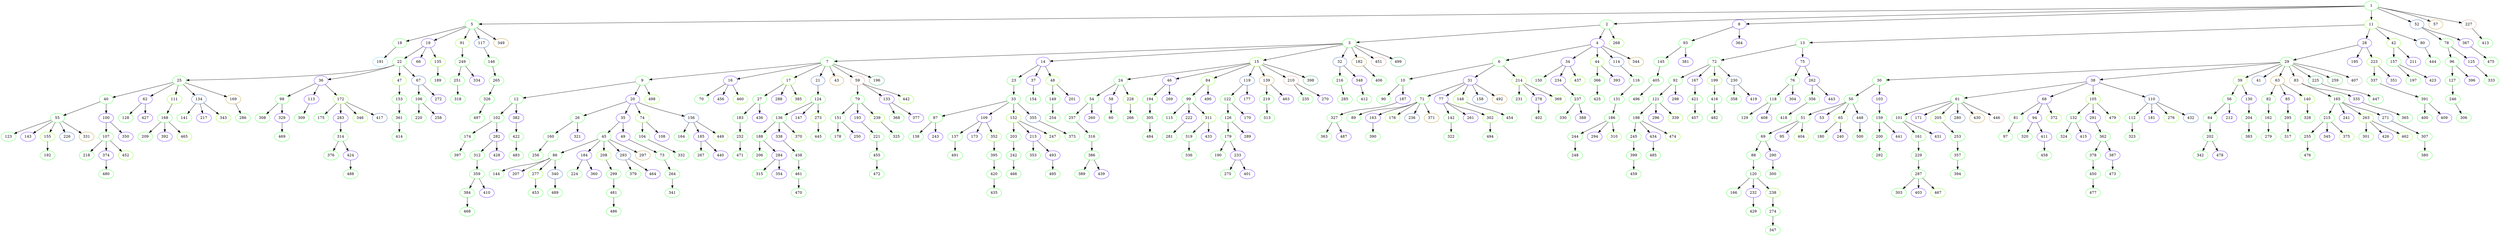 digraph sample {
191 [color="#5ccffd"];
18 [color="#2efd2e"];
5 [color="#2efd2e"];
1 [color="#2efd2e"];
2 [color="#2efd2e"];
3 [color="#2efd2e"];
7 [color="#2efd2e"];
9 [color="#2efd2e"];
12 [color="#2efd2e"];
102 [color="#2efd2e"];
174 [color="#2efd2e"];
397 [color="#2efd2e"];
312 [color="#2efd2e"];
359 [color="#2efd2e"];
384 [color="#2efd2e"];
468 [color="#2efd2e"];
422 [color="#2efd2e"];
483 [color="#2efd2e"];
26 [color="#2efd2e"];
160 [color="#2efd2e"];
256 [color="#2efd2e"];
45 [color="#2efd2e"];
86 [color="#2efd2e"];
144 [color="#2efd2e"];
453 [color="#2efd2e"];
489 [color="#2efd2e"];
224 [color="#2efd2e"];
299 [color="#2efd2e"];
481 [color="#2efd2e"];
486 [color="#2efd2e"];
379 [color="#2efd2e"];
73 [color="#2efd2e"];
264 [color="#2efd2e"];
341 [color="#2efd2e"];
104 [color="#2efd2e"];
332 [color="#2efd2e"];
164 [color="#2efd2e"];
267 [color="#2efd2e"];
70 [color="#2efd2e"];
27 [color="#2efd2e"];
183 [color="#2efd2e"];
252 [color="#2efd2e"];
471 [color="#2efd2e"];
124 [color="#2efd2e"];
136 [color="#2efd2e"];
188 [color="#2efd2e"];
206 [color="#2efd2e"];
315 [color="#2efd2e"];
438 [color="#2efd2e"];
461 [color="#2efd2e"];
470 [color="#2efd2e"];
445 [color="#2efd2e"];
79 [color="#2efd2e"];
151 [color="#2efd2e"];
178 [color="#2efd2e"];
221 [color="#2efd2e"];
455 [color="#2efd2e"];
472 [color="#2efd2e"];
325 [color="#2efd2e"];
368 [color="#2efd2e"];
23 [color="#2efd2e"];
33 [color="#2efd2e"];
87 [color="#2efd2e"];
138 [color="#2efd2e"];
137 [color="#2efd2e"];
491 [color="#2efd2e"];
395 [color="#2efd2e"];
420 [color="#2efd2e"];
435 [color="#2efd2e"];
203 [color="#2efd2e"];
242 [color="#2efd2e"];
466 [color="#2efd2e"];
353 [color="#2efd2e"];
495 [color="#2efd2e"];
373 [color="#2efd2e"];
154 [color="#2efd2e"];
149 [color="#2efd2e"];
254 [color="#2efd2e"];
24 [color="#2efd2e"];
54 [color="#2efd2e"];
257 [color="#2efd2e"];
316 [color="#2efd2e"];
386 [color="#2efd2e"];
389 [color="#2efd2e"];
60 [color="#2efd2e"];
266 [color="#2efd2e"];
194 [color="#2efd2e"];
305 [color="#2efd2e"];
484 [color="#2efd2e"];
99 [color="#2efd2e"];
115 [color="#2efd2e"];
281 [color="#2efd2e"];
319 [color="#2efd2e"];
336 [color="#2efd2e"];
122 [color="#2efd2e"];
126 [color="#2efd2e"];
179 [color="#2efd2e"];
190 [color="#2efd2e"];
275 [color="#2efd2e"];
219 [color="#2efd2e"];
313 [color="#2efd2e"];
235 [color="#2efd2e"];
216 [color="#2efd2e"];
285 [color="#2efd2e"];
412 [color="#2efd2e"];
406 [color="#2efd2e"];
6 [color="#2efd2e"];
10 [color="#2efd2e"];
90 [color="#2efd2e"];
327 [color="#2efd2e"];
363 [color="#2efd2e"];
71 [color="#2efd2e"];
89 [color="#2efd2e"];
390 [color="#2efd2e"];
142 [color="#2efd2e"];
322 [color="#2efd2e"];
494 [color="#2efd2e"];
454 [color="#2efd2e"];
231 [color="#2efd2e"];
402 [color="#2efd2e"];
150 [color="#2efd2e"];
237 [color="#2efd2e"];
330 [color="#2efd2e"];
366 [color="#2efd2e"];
425 [color="#2efd2e"];
116 [color="#2efd2e"];
131 [color="#2efd2e"];
186 [color="#2efd2e"];
244 [color="#2efd2e"];
248 [color="#2efd2e"];
93 [color="#2efd2e"];
145 [color="#2efd2e"];
405 [color="#2efd2e"];
496 [color="#2efd2e"];
13 [color="#2efd2e"];
72 [color="#2efd2e"];
92 [color="#2efd2e"];
121 [color="#2efd2e"];
198 [color="#2efd2e"];
245 [color="#2efd2e"];
399 [color="#2efd2e"];
459 [color="#2efd2e"];
485 [color="#2efd2e"];
421 [color="#2efd2e"];
457 [color="#2efd2e"];
416 [color="#2efd2e"];
482 [color="#2efd2e"];
358 [color="#2efd2e"];
76 [color="#2efd2e"];
118 [color="#2efd2e"];
129 [color="#2efd2e"];
356 [color="#2efd2e"];
418 [color="#2efd2e"];
29 [color="#2efd2e"];
30 [color="#2efd2e"];
50 [color="#2efd2e"];
51 [color="#2efd2e"];
69 [color="#2efd2e"];
88 [color="#2efd2e"];
120 [color="#2efd2e"];
166 [color="#2efd2e"];
429 [color="#2efd2e"];
274 [color="#2efd2e"];
347 [color="#2efd2e"];
300 [color="#2efd2e"];
180 [color="#2efd2e"];
500 [color="#2efd2e"];
159 [color="#2efd2e"];
200 [color="#2efd2e"];
292 [color="#2efd2e"];
61 [color="#2efd2e"];
101 [color="#2efd2e"];
161 [color="#2efd2e"];
229 [color="#2efd2e"];
287 [color="#2efd2e"];
303 [color="#2efd2e"];
253 [color="#2efd2e"];
357 [color="#2efd2e"];
394 [color="#2efd2e"];
81 [color="#2efd2e"];
97 [color="#2efd2e"];
320 [color="#2efd2e"];
458 [color="#2efd2e"];
132 [color="#2efd2e"];
324 [color="#2efd2e"];
362 [color="#2efd2e"];
378 [color="#2efd2e"];
450 [color="#2efd2e"];
477 [color="#2efd2e"];
473 [color="#2efd2e"];
112 [color="#2efd2e"];
323 [color="#2efd2e"];
56 [color="#2efd2e"];
64 [color="#2efd2e"];
202 [color="#2efd2e"];
342 [color="#2efd2e"];
204 [color="#2efd2e"];
383 [color="#2efd2e"];
82 [color="#2efd2e"];
162 [color="#2efd2e"];
279 [color="#2efd2e"];
295 [color="#2efd2e"];
317 [color="#2efd2e"];
328 [color="#2efd2e"];
165 [color="#2efd2e"];
215 [color="#2efd2e"];
255 [color="#2efd2e"];
476 [color="#2efd2e"];
301 [color="#2efd2e"];
307 [color="#2efd2e"];
380 [color="#2efd2e"];
365 [color="#2efd2e"];
447 [color="#2efd2e"];
337 [color="#2efd2e"];
391 [color="#2efd2e"];
400 [color="#2efd2e"];
157 [color="#2efd2e"];
197 [color="#2efd2e"];
444 [color="#2efd2e"];
78 [color="#2efd2e"];
96 [color="#2efd2e"];
127 [color="#2efd2e"];
246 [color="#2efd2e"];
306 [color="#2efd2e"];
333 [color="#2efd2e"];
475 [color="#2efd2e"];
413 [color="#2efd2e"];
22 [color="#2efd2e"];
25 [color="#2efd2e"];
40 [color="#2efd2e"];
55 [color="#2efd2e"];
123 [color="#2efd2e"];
192 [color="#2efd2e"];
107 [color="#2efd2e"];
218 [color="#2efd2e"];
480 [color="#2efd2e"];
128 [color="#2efd2e"];
168 [color="#2efd2e"];
209 [color="#2efd2e"];
141 [color="#2efd2e"];
286 [color="#2efd2e"];
98 [color="#2efd2e"];
308 [color="#2efd2e"];
469 [color="#2efd2e"];
309 [color="#2efd2e"];
175 [color="#2efd2e"];
314 [color="#2efd2e"];
376 [color="#2efd2e"];
488 [color="#2efd2e"];
153 [color="#2efd2e"];
361 [color="#2efd2e"];
414 [color="#2efd2e"];
106 [color="#2efd2e"];
220 [color="#2efd2e"];
189 [color="#2efd2e"];
249 [color="#2efd2e"];
251 [color="#2efd2e"];
318 [color="#2efd2e"];
146 [color="#2efd2e"];
265 [color="#2efd2e"];
326 [color="#2efd2e"];
497 [color="#2efd2e"];
282 [color="#5c17fd"];
410 [color="#5c17fd"];
428 [color="#5c17fd"];
382 [color="#5c17fd"];
20 [color="#5c17fd"];
321 [color="#5c17fd"];
35 [color="#5c17fd"];
207 [color="#5c17fd"];
184 [color="#5c17fd"];
360 [color="#5c17fd"];
464 [color="#5c17fd"];
49 [color="#5c17fd"];
108 [color="#5c17fd"];
185 [color="#5c17fd"];
440 [color="#5c17fd"];
16 [color="#5c17fd"];
456 [color="#5c17fd"];
436 [color="#5c17fd"];
288 [color="#5c17fd"];
284 [color="#5c17fd"];
354 [color="#5c17fd"];
338 [color="#5c17fd"];
147 [color="#5c17fd"];
250 [color="#5c17fd"];
193 [color="#5c17fd"];
133 [color="#5c17fd"];
377 [color="#5c17fd"];
14 [color="#5c17fd"];
243 [color="#5c17fd"];
109 [color="#5c17fd"];
173 [color="#5c17fd"];
213 [color="#5c17fd"];
493 [color="#5c17fd"];
37 [color="#5c17fd"];
201 [color="#5c17fd"];
439 [color="#5c17fd"];
260 [color="#5c17fd"];
58 [color="#5c17fd"];
46 [color="#5c17fd"];
269 [color="#5c17fd"];
222 [color="#5c17fd"];
433 [color="#5c17fd"];
490 [color="#5c17fd"];
233 [color="#5c17fd"];
401 [color="#5c17fd"];
289 [color="#5c17fd"];
170 [color="#5c17fd"];
177 [color="#5c17fd"];
463 [color="#5c17fd"];
270 [color="#5c17fd"];
348 [color="#5c17fd"];
4 [color="#5c17fd"];
187 [color="#5c17fd"];
487 [color="#5c17fd"];
31 [color="#5c17fd"];
163 [color="#5c17fd"];
77 [color="#5c17fd"];
261 [color="#5c17fd"];
278 [color="#5c17fd"];
34 [color="#5c17fd"];
234 [color="#5c17fd"];
388 [color="#5c17fd"];
393 [color="#5c17fd"];
294 [color="#5c17fd"];
8 [color="#5c17fd"];
381 [color="#5c17fd"];
364 [color="#5c17fd"];
434 [color="#5c17fd"];
296 [color="#5c17fd"];
298 [color="#5c17fd"];
167 [color="#5c17fd"];
419 [color="#5c17fd"];
75 [color="#5c17fd"];
408 [color="#5c17fd"];
304 [color="#5c17fd"];
262 [color="#5c17fd"];
443 [color="#5c17fd"];
28 [color="#5c17fd"];
232 [color="#5c17fd"];
290 [color="#5c17fd"];
95 [color="#5c17fd"];
53 [color="#5c17fd"];
240 [color="#5c17fd"];
103 [color="#5c17fd"];
441 [color="#5c17fd"];
38 [color="#5c17fd"];
403 [color="#5c17fd"];
431 [color="#5c17fd"];
171 [color="#5c17fd"];
68 [color="#5c17fd"];
94 [color="#5c17fd"];
411 [color="#5c17fd"];
415 [color="#5c17fd"];
291 [color="#5c17fd"];
387 [color="#5c17fd"];
181 [color="#5c17fd"];
478 [color="#5c17fd"];
212 [color="#5c17fd"];
130 [color="#5c17fd"];
85 [color="#5c17fd"];
345 [color="#5c17fd"];
241 [color="#5c17fd"];
426 [color="#5c17fd"];
335 [color="#5c17fd"];
195 [color="#5c17fd"];
409 [color="#5c17fd"];
351 [color="#5c17fd"];
423 [color="#5c17fd"];
211 [color="#5c17fd"];
396 [color="#5c17fd"];
125 [color="#5c17fd"];
367 [color="#5c17fd"];
19 [color="#5c17fd"];
143 [color="#5c17fd"];
100 [color="#5c17fd"];
374 [color="#5c17fd"];
350 [color="#5c17fd"];
62 [color="#5c17fd"];
427 [color="#5c17fd"];
392 [color="#5c17fd"];
217 [color="#5c17fd"];
36 [color="#5c17fd"];
329 [color="#5c17fd"];
113 [color="#5c17fd"];
283 [color="#5c17fd"];
424 [color="#5c17fd"];
258 [color="#5c17fd"];
272 [color="#5c17fd"];
66 [color="#5c17fd"];
334 [color="#5c17fd"];
277 [color="#73fd00"];
208 [color="#73fd00"];
74 [color="#73fd00"];
449 [color="#73fd00"];
498 [color="#73fd00"];
460 [color="#73fd00"];
17 [color="#73fd00"];
385 [color="#73fd00"];
370 [color="#73fd00"];
273 [color="#73fd00"];
239 [color="#73fd00"];
442 [color="#73fd00"];
352 [color="#73fd00"];
152 [color="#73fd00"];
247 [color="#73fd00"];
48 [color="#73fd00"];
15 [color="#73fd00"];
228 [color="#73fd00"];
84 [color="#73fd00"];
311 [color="#73fd00"];
176 [color="#73fd00"];
302 [color="#73fd00"];
148 [color="#73fd00"];
214 [color="#73fd00"];
369 [color="#73fd00"];
437 [color="#73fd00"];
44 [color="#73fd00"];
310 [color="#73fd00"];
268 [color="#73fd00"];
11 [color="#73fd00"];
474 [color="#73fd00"];
339 [color="#73fd00"];
199 [color="#73fd00"];
238 [color="#73fd00"];
404 [color="#73fd00"];
65 [color="#73fd00"];
467 [color="#73fd00"];
205 [color="#73fd00"];
372 [color="#73fd00"];
105 [color="#73fd00"];
479 [color="#73fd00"];
276 [color="#73fd00"];
39 [color="#73fd00"];
140 [color="#73fd00"];
375 [color="#73fd00"];
263 [color="#73fd00"];
462 [color="#73fd00"];
223 [color="#73fd00"];
42 [color="#73fd00"];
155 [color="#73fd00"];
452 [color="#73fd00"];
111 [color="#73fd00"];
465 [color="#73fd00"];
343 [color="#73fd00"];
172 [color="#73fd00"];
346 [color="#73fd00"];
47 [color="#73fd00"];
135 [color="#73fd00"];
91 [color="#73fd00"];
340 [color="#2e5cb8"];
293 [color="#2e5cb8"];
156 [color="#2e5cb8"];
21 [color="#2e5cb8"];
355 [color="#2e5cb8"];
119 [color="#2e5cb8"];
32 [color="#2e5cb8"];
236 [color="#2e5cb8"];
158 [color="#2e5cb8"];
114 [color="#2e5cb8"];
230 [color="#2e5cb8"];
448 [color="#2e5cb8"];
280 [color="#2e5cb8"];
110 [color="#2e5cb8"];
432 [color="#2e5cb8"];
41 [color="#2e5cb8"];
271 [color="#2e5cb8"];
80 [color="#2e5cb8"];
52 [color="#2e5cb8"];
226 [color="#2e5cb8"];
134 [color="#2e5cb8"];
417 [color="#2e5cb8"];
67 [color="#2e5cb8"];
117 [color="#2e5cb8"];
297 [color="#b88a17"];
43 [color="#b88a17"];
139 [color="#b88a17"];
182 [color="#b88a17"];
371 [color="#b88a17"];
492 [color="#b88a17"];
344 [color="#b88a17"];
430 [color="#b88a17"];
63 [color="#b88a17"];
57 [color="#b88a17"];
331 [color="#b88a17"];
169 [color="#b88a17"];
349 [color="#b88a17"];
59 [color="#cf8a8a"];
210 [color="#cf8a8a"];
451 [color="#cf8a8a"];
446 [color="#cf8a8a"];
83 [color="#cf8a8a"];
227 [color="#cf8a8a"];
196 [color="#17a15c"];
398 [color="#17a15c"];
499 [color="#17a15c"];
225 [color="#17a15c"];
259 [color="#2ecf2e"];
407 [color="#a1a1a1"];
1 -> 2[color="black"];
2 -> 3[color="black"];
2 -> 4[color="black"];
1 -> 5[color="black"];
4 -> 6[color="black"];
3 -> 7[color="black"];
1 -> 8[color="black"];
7 -> 9[color="black"];
6 -> 10[color="black"];
1 -> 11[color="black"];
9 -> 12[color="black"];
11 -> 13[color="black"];
3 -> 14[color="black"];
3 -> 15[color="black"];
7 -> 16[color="black"];
7 -> 17[color="black"];
5 -> 18[color="black"];
5 -> 19[color="black"];
9 -> 20[color="black"];
7 -> 21[color="black"];
19 -> 22[color="black"];
14 -> 23[color="black"];
15 -> 24[color="black"];
22 -> 25[color="black"];
20 -> 26[color="black"];
17 -> 27[color="black"];
11 -> 28[color="black"];
28 -> 29[color="black"];
29 -> 30[color="black"];
6 -> 31[color="black"];
3 -> 32[color="black"];
23 -> 33[color="black"];
4 -> 34[color="black"];
20 -> 35[color="black"];
22 -> 36[color="black"];
14 -> 37[color="black"];
29 -> 38[color="black"];
29 -> 39[color="black"];
25 -> 40[color="black"];
29 -> 41[color="black"];
11 -> 42[color="black"];
7 -> 43[color="black"];
4 -> 44[color="black"];
35 -> 45[color="black"];
15 -> 46[color="black"];
22 -> 47[color="black"];
14 -> 48[color="black"];
35 -> 49[color="black"];
30 -> 50[color="black"];
50 -> 51[color="black"];
1 -> 52[color="black"];
50 -> 53[color="black"];
24 -> 54[color="black"];
40 -> 55[color="black"];
39 -> 56[color="black"];
1 -> 57[color="black"];
24 -> 58[color="black"];
7 -> 59[color="black"];
58 -> 60[color="black"];
38 -> 61[color="black"];
25 -> 62[color="black"];
29 -> 63[color="black"];
56 -> 64[color="black"];
50 -> 65[color="black"];
19 -> 66[color="black"];
22 -> 67[color="black"];
38 -> 68[color="black"];
51 -> 69[color="black"];
16 -> 70[color="black"];
31 -> 71[color="black"];
13 -> 72[color="black"];
49 -> 73[color="black"];
20 -> 74[color="black"];
13 -> 75[color="black"];
75 -> 76[color="black"];
31 -> 77[color="black"];
52 -> 78[color="black"];
59 -> 79[color="black"];
11 -> 80[color="black"];
68 -> 81[color="black"];
63 -> 82[color="black"];
29 -> 83[color="black"];
15 -> 84[color="black"];
63 -> 85[color="black"];
45 -> 86[color="black"];
33 -> 87[color="black"];
69 -> 88[color="black"];
71 -> 89[color="black"];
10 -> 90[color="black"];
5 -> 91[color="black"];
72 -> 92[color="black"];
8 -> 93[color="black"];
68 -> 94[color="black"];
51 -> 95[color="black"];
78 -> 96[color="black"];
81 -> 97[color="black"];
36 -> 98[color="black"];
84 -> 99[color="black"];
40 -> 100[color="black"];
61 -> 101[color="black"];
12 -> 102[color="black"];
30 -> 103[color="black"];
74 -> 104[color="black"];
38 -> 105[color="black"];
67 -> 106[color="black"];
100 -> 107[color="black"];
74 -> 108[color="black"];
33 -> 109[color="black"];
38 -> 110[color="black"];
25 -> 111[color="black"];
110 -> 112[color="black"];
36 -> 113[color="black"];
4 -> 114[color="black"];
99 -> 115[color="black"];
114 -> 116[color="black"];
5 -> 117[color="black"];
76 -> 118[color="black"];
15 -> 119[color="black"];
88 -> 120[color="black"];
92 -> 121[color="black"];
119 -> 122[color="black"];
55 -> 123[color="black"];
21 -> 124[color="black"];
78 -> 125[color="black"];
122 -> 126[color="black"];
96 -> 127[color="black"];
62 -> 128[color="black"];
118 -> 129[color="black"];
39 -> 130[color="black"];
116 -> 131[color="black"];
105 -> 132[color="black"];
59 -> 133[color="black"];
25 -> 134[color="black"];
19 -> 135[color="black"];
124 -> 136[color="black"];
109 -> 137[color="black"];
87 -> 138[color="black"];
15 -> 139[color="black"];
63 -> 140[color="black"];
134 -> 141[color="black"];
77 -> 142[color="black"];
55 -> 143[color="black"];
86 -> 144[color="black"];
93 -> 145[color="black"];
117 -> 146[color="black"];
124 -> 147[color="black"];
31 -> 148[color="black"];
48 -> 149[color="black"];
34 -> 150[color="black"];
79 -> 151[color="black"];
33 -> 152[color="black"];
47 -> 153[color="black"];
37 -> 154[color="black"];
55 -> 155[color="black"];
20 -> 156[color="black"];
42 -> 157[color="black"];
31 -> 158[color="black"];
103 -> 159[color="black"];
26 -> 160[color="black"];
101 -> 161[color="black"];
82 -> 162[color="black"];
71 -> 163[color="black"];
156 -> 164[color="black"];
83 -> 165[color="black"];
120 -> 166[color="black"];
72 -> 167[color="black"];
111 -> 168[color="black"];
25 -> 169[color="black"];
122 -> 170[color="black"];
61 -> 171[color="black"];
36 -> 172[color="black"];
109 -> 173[color="black"];
102 -> 174[color="black"];
172 -> 175[color="black"];
71 -> 176[color="black"];
119 -> 177[color="black"];
151 -> 178[color="black"];
126 -> 179[color="black"];
65 -> 180[color="black"];
110 -> 181[color="black"];
3 -> 182[color="black"];
27 -> 183[color="black"];
45 -> 184[color="black"];
156 -> 185[color="black"];
131 -> 186[color="black"];
10 -> 187[color="black"];
136 -> 188[color="black"];
135 -> 189[color="black"];
179 -> 190[color="black"];
18 -> 191[color="black"];
155 -> 192[color="black"];
79 -> 193[color="black"];
46 -> 194[color="black"];
28 -> 195[color="black"];
7 -> 196[color="black"];
157 -> 197[color="black"];
121 -> 198[color="black"];
72 -> 199[color="black"];
159 -> 200[color="black"];
48 -> 201[color="black"];
64 -> 202[color="black"];
152 -> 203[color="black"];
130 -> 204[color="black"];
61 -> 205[color="black"];
188 -> 206[color="black"];
86 -> 207[color="black"];
45 -> 208[color="black"];
168 -> 209[color="black"];
15 -> 210[color="black"];
42 -> 211[color="black"];
56 -> 212[color="black"];
152 -> 213[color="black"];
6 -> 214[color="black"];
165 -> 215[color="black"];
32 -> 216[color="black"];
134 -> 217[color="black"];
107 -> 218[color="black"];
139 -> 219[color="black"];
106 -> 220[color="black"];
193 -> 221[color="black"];
99 -> 222[color="black"];
28 -> 223[color="black"];
184 -> 224[color="black"];
29 -> 225[color="black"];
55 -> 226[color="black"];
1 -> 227[color="black"];
24 -> 228[color="black"];
161 -> 229[color="black"];
72 -> 230[color="black"];
214 -> 231[color="black"];
120 -> 232[color="black"];
179 -> 233[color="black"];
34 -> 234[color="black"];
210 -> 235[color="black"];
71 -> 236[color="black"];
234 -> 237[color="black"];
120 -> 238[color="black"];
79 -> 239[color="black"];
65 -> 240[color="black"];
165 -> 241[color="black"];
203 -> 242[color="black"];
87 -> 243[color="black"];
186 -> 244[color="black"];
198 -> 245[color="black"];
127 -> 246[color="black"];
152 -> 247[color="black"];
244 -> 248[color="black"];
91 -> 249[color="black"];
151 -> 250[color="black"];
249 -> 251[color="black"];
183 -> 252[color="black"];
205 -> 253[color="black"];
149 -> 254[color="black"];
215 -> 255[color="black"];
160 -> 256[color="black"];
54 -> 257[color="black"];
106 -> 258[color="black"];
29 -> 259[color="black"];
54 -> 260[color="black"];
77 -> 261[color="black"];
75 -> 262[color="black"];
165 -> 263[color="black"];
73 -> 264[color="black"];
146 -> 265[color="black"];
228 -> 266[color="black"];
185 -> 267[color="black"];
2 -> 268[color="black"];
46 -> 269[color="black"];
210 -> 270[color="black"];
165 -> 271[color="black"];
67 -> 272[color="black"];
124 -> 273[color="black"];
238 -> 274[color="black"];
233 -> 275[color="black"];
110 -> 276[color="black"];
86 -> 277[color="black"];
214 -> 278[color="black"];
162 -> 279[color="black"];
61 -> 280[color="black"];
222 -> 281[color="black"];
102 -> 282[color="black"];
172 -> 283[color="black"];
188 -> 284[color="black"];
216 -> 285[color="black"];
169 -> 286[color="black"];
229 -> 287[color="black"];
17 -> 288[color="black"];
126 -> 289[color="black"];
69 -> 290[color="black"];
105 -> 291[color="black"];
200 -> 292[color="black"];
45 -> 293[color="black"];
186 -> 294[color="black"];
85 -> 295[color="black"];
121 -> 296[color="black"];
45 -> 297[color="black"];
92 -> 298[color="black"];
208 -> 299[color="black"];
290 -> 300[color="black"];
263 -> 301[color="black"];
77 -> 302[color="black"];
287 -> 303[color="black"];
76 -> 304[color="black"];
194 -> 305[color="black"];
246 -> 306[color="black"];
271 -> 307[color="black"];
98 -> 308[color="black"];
113 -> 309[color="black"];
186 -> 310[color="black"];
99 -> 311[color="black"];
282 -> 312[color="black"];
219 -> 313[color="black"];
283 -> 314[color="black"];
284 -> 315[color="black"];
257 -> 316[color="black"];
295 -> 317[color="black"];
251 -> 318[color="black"];
311 -> 319[color="black"];
94 -> 320[color="black"];
26 -> 321[color="black"];
142 -> 322[color="black"];
112 -> 323[color="black"];
132 -> 324[color="black"];
239 -> 325[color="black"];
265 -> 326[color="black"];
187 -> 327[color="black"];
140 -> 328[color="black"];
98 -> 329[color="black"];
237 -> 330[color="black"];
55 -> 331[color="black"];
104 -> 332[color="black"];
125 -> 333[color="black"];
249 -> 334[color="black"];
83 -> 335[color="black"];
319 -> 336[color="black"];
223 -> 337[color="black"];
136 -> 338[color="black"];
121 -> 339[color="black"];
86 -> 340[color="black"];
264 -> 341[color="black"];
202 -> 342[color="black"];
134 -> 343[color="black"];
4 -> 344[color="black"];
215 -> 345[color="black"];
172 -> 346[color="black"];
274 -> 347[color="black"];
32 -> 348[color="black"];
5 -> 349[color="black"];
100 -> 350[color="black"];
223 -> 351[color="black"];
109 -> 352[color="black"];
213 -> 353[color="black"];
284 -> 354[color="black"];
33 -> 355[color="black"];
262 -> 356[color="black"];
253 -> 357[color="black"];
230 -> 358[color="black"];
312 -> 359[color="black"];
184 -> 360[color="black"];
153 -> 361[color="black"];
291 -> 362[color="black"];
327 -> 363[color="black"];
8 -> 364[color="black"];
335 -> 365[color="black"];
44 -> 366[color="black"];
52 -> 367[color="black"];
133 -> 368[color="black"];
214 -> 369[color="black"];
136 -> 370[color="black"];
71 -> 371[color="black"];
68 -> 372[color="black"];
355 -> 373[color="black"];
107 -> 374[color="black"];
215 -> 375[color="black"];
314 -> 376[color="black"];
133 -> 377[color="black"];
362 -> 378[color="black"];
293 -> 379[color="black"];
307 -> 380[color="black"];
93 -> 381[color="black"];
12 -> 382[color="black"];
204 -> 383[color="black"];
359 -> 384[color="black"];
17 -> 385[color="black"];
316 -> 386[color="black"];
362 -> 387[color="black"];
237 -> 388[color="black"];
386 -> 389[color="black"];
163 -> 390[color="black"];
337 -> 391[color="black"];
168 -> 392[color="black"];
44 -> 393[color="black"];
357 -> 394[color="black"];
352 -> 395[color="black"];
96 -> 396[color="black"];
174 -> 397[color="black"];
15 -> 398[color="black"];
245 -> 399[color="black"];
391 -> 400[color="black"];
233 -> 401[color="black"];
278 -> 402[color="black"];
287 -> 403[color="black"];
51 -> 404[color="black"];
145 -> 405[color="black"];
182 -> 406[color="black"];
29 -> 407[color="black"];
118 -> 408[color="black"];
391 -> 409[color="black"];
359 -> 410[color="black"];
94 -> 411[color="black"];
348 -> 412[color="black"];
227 -> 413[color="black"];
361 -> 414[color="black"];
132 -> 415[color="black"];
199 -> 416[color="black"];
172 -> 417[color="black"];
356 -> 418[color="black"];
230 -> 419[color="black"];
395 -> 420[color="black"];
167 -> 421[color="black"];
382 -> 422[color="black"];
157 -> 423[color="black"];
314 -> 424[color="black"];
366 -> 425[color="black"];
263 -> 426[color="black"];
62 -> 427[color="black"];
282 -> 428[color="black"];
232 -> 429[color="black"];
61 -> 430[color="black"];
101 -> 431[color="black"];
110 -> 432[color="black"];
311 -> 433[color="black"];
198 -> 434[color="black"];
420 -> 435[color="black"];
27 -> 436[color="black"];
34 -> 437[color="black"];
338 -> 438[color="black"];
386 -> 439[color="black"];
185 -> 440[color="black"];
159 -> 441[color="black"];
59 -> 442[color="black"];
262 -> 443[color="black"];
80 -> 444[color="black"];
273 -> 445[color="black"];
61 -> 446[color="black"];
225 -> 447[color="black"];
50 -> 448[color="black"];
156 -> 449[color="black"];
378 -> 450[color="black"];
3 -> 451[color="black"];
107 -> 452[color="black"];
277 -> 453[color="black"];
148 -> 454[color="black"];
221 -> 455[color="black"];
16 -> 456[color="black"];
421 -> 457[color="black"];
411 -> 458[color="black"];
399 -> 459[color="black"];
16 -> 460[color="black"];
438 -> 461[color="black"];
263 -> 462[color="black"];
139 -> 463[color="black"];
293 -> 464[color="black"];
168 -> 465[color="black"];
242 -> 466[color="black"];
287 -> 467[color="black"];
384 -> 468[color="black"];
329 -> 469[color="black"];
461 -> 470[color="black"];
252 -> 471[color="black"];
455 -> 472[color="black"];
387 -> 473[color="black"];
198 -> 474[color="black"];
367 -> 475[color="black"];
255 -> 476[color="black"];
450 -> 477[color="black"];
202 -> 478[color="black"];
105 -> 479[color="black"];
374 -> 480[color="black"];
299 -> 481[color="black"];
416 -> 482[color="black"];
422 -> 483[color="black"];
305 -> 484[color="black"];
434 -> 485[color="black"];
481 -> 486[color="black"];
327 -> 487[color="black"];
424 -> 488[color="black"];
340 -> 489[color="black"];
84 -> 490[color="black"];
137 -> 491[color="black"];
31 -> 492[color="black"];
213 -> 493[color="black"];
302 -> 494[color="black"];
493 -> 495[color="black"];
405 -> 496[color="black"];
326 -> 497[color="black"];
9 -> 498[color="black"];
3 -> 499[color="black"];
448 -> 500[color="black"];
}